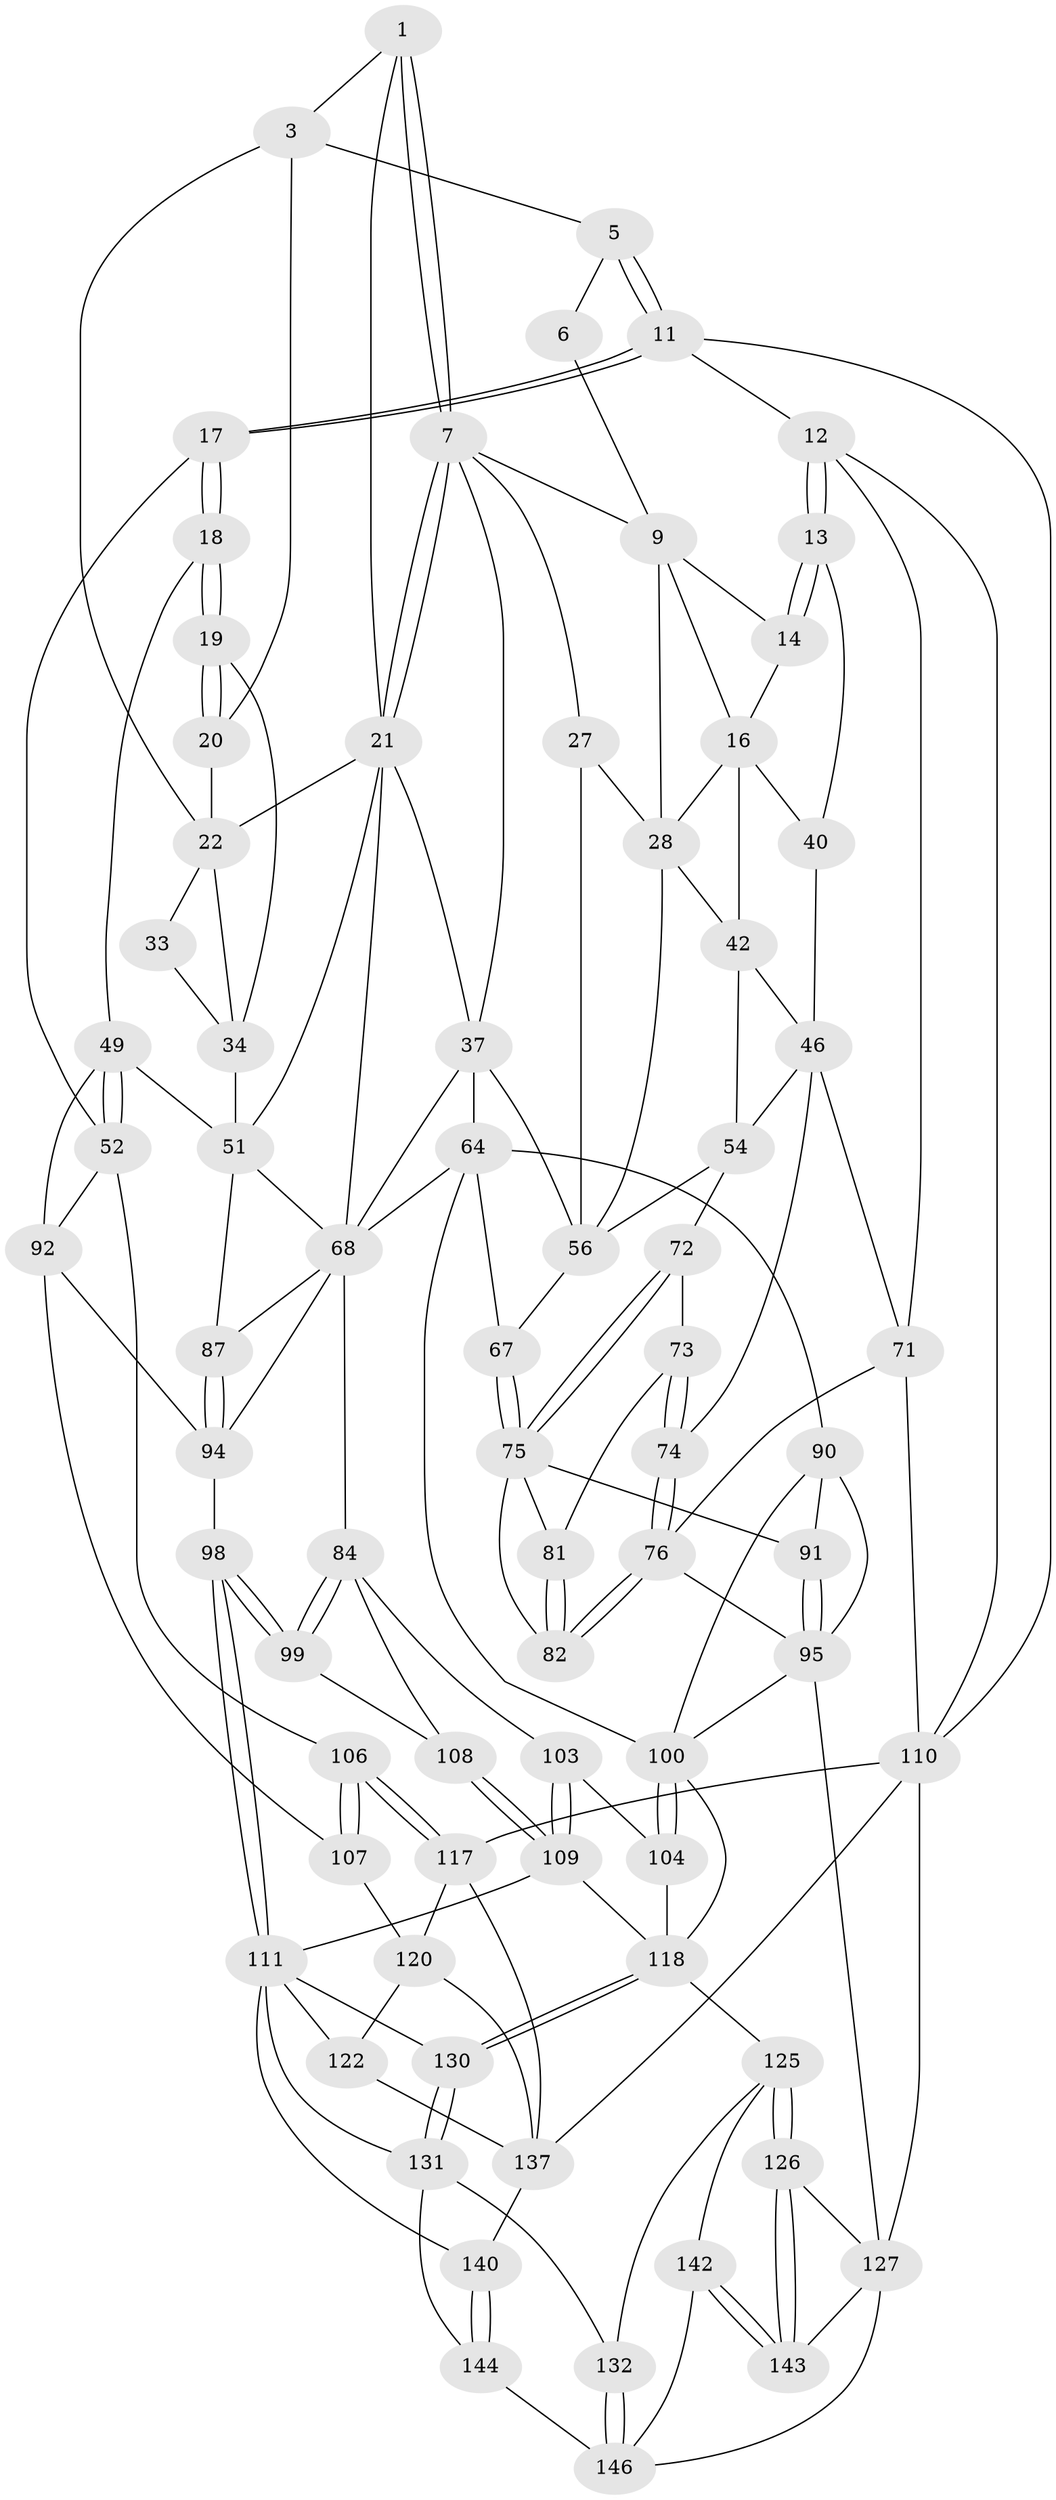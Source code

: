// original degree distribution, {3: 0.013333333333333334, 4: 0.22666666666666666, 5: 0.5466666666666666, 6: 0.21333333333333335}
// Generated by graph-tools (version 1.1) at 2025/21/03/04/25 18:21:04]
// undirected, 75 vertices, 177 edges
graph export_dot {
graph [start="1"]
  node [color=gray90,style=filled];
  1 [pos="+0.5876605324608292+0",super="+2"];
  3 [pos="+0.6519399092843076+0.06300122103798603",super="+4"];
  5 [pos="+0.8724485632257315+0"];
  6 [pos="+0.5863309859310416+0"];
  7 [pos="+0.47882693899140594+0.11069618378236687",super="+8"];
  9 [pos="+0.40117004586030325+0.027048761088495153",super="+15+10"];
  11 [pos="+1+0"];
  12 [pos="+0+0"];
  13 [pos="+0+0"];
  14 [pos="+0.2190423041789692+0"];
  16 [pos="+0.241534997998818+0.10553001273856344",super="+38"];
  17 [pos="+1+0"];
  18 [pos="+0.8924845411508121+0.16182739760103998"];
  19 [pos="+0.8595807365227442+0.14670879204713697"];
  20 [pos="+0.7975714937787737+0"];
  21 [pos="+0.5496238076182953+0.0972485152822267",super="+25"];
  22 [pos="+0.7289846133699648+0.11259930547641141",super="+32+23"];
  27 [pos="+0.42712705840784165+0.2248875992997056"];
  28 [pos="+0.33787523553382837+0.18548552795150125",super="+45+29"];
  33 [pos="+0.6946860881549369+0.24062516933883718"];
  34 [pos="+0.8460796908038299+0.1525086873418753",super="+48"];
  37 [pos="+0.4822366417059623+0.2128076892435284",super="+60"];
  40 [pos="+0.15063594861938717+0.12559604964124724"];
  42 [pos="+0.26709767156956404+0.26665099172001144",super="+43"];
  46 [pos="+0.06567316466096512+0.2875002505282156",super="+47+55"];
  49 [pos="+0.8973145544729876+0.17425390028708482",super="+50"];
  51 [pos="+0.7930972345043495+0.36526794012635694",super="+62"];
  52 [pos="+1+0.3610499800246983",super="+53"];
  54 [pos="+0.19369378286995972+0.3369445480699616",super="+58"];
  56 [pos="+0.2829825317860293+0.2905506643732526",super="+59+57"];
  64 [pos="+0.36674263368983584+0.44285502192430726",super="+65"];
  67 [pos="+0.272844198728815+0.4346728006974926"];
  68 [pos="+0.5417637609092859+0.37672002737141363",super="+69+70"];
  71 [pos="+0+0.2584424440637459",super="+78"];
  72 [pos="+0.20726396245288695+0.3849921662431913"];
  73 [pos="+0.128355798684897+0.40129968388194304"];
  74 [pos="+0.11523325099267498+0.39543088940783977"];
  75 [pos="+0.20992720355307207+0.3892392150340555",super="+80"];
  76 [pos="+0.06729061506585628+0.46502666911505997",super="+77"];
  81 [pos="+0.14198794836658224+0.417122388184397"];
  82 [pos="+0.1332025884218851+0.46218106923173247"];
  84 [pos="+0.5112044280013078+0.5063964276854793",super="+85"];
  87 [pos="+0.6904347258039651+0.42552776634145195"];
  90 [pos="+0.2650192043734639+0.48007688055327347",super="+102"];
  91 [pos="+0.174292290578737+0.4744498209990425"];
  92 [pos="+0.8607043165061936+0.40776845767800357",super="+93"];
  94 [pos="+0.7086210693952982+0.588748198819671",super="+97"];
  95 [pos="+0.08641266873374921+0.6371949535295949",super="+96+105"];
  98 [pos="+0.6395430088318594+0.6059240643968182"];
  99 [pos="+0.5879687031614352+0.5790205216764271"];
  100 [pos="+0.35352381497413216+0.5850502033425359",super="+101"];
  103 [pos="+0.4219402699516958+0.61664359832638"];
  104 [pos="+0.3813900632266588+0.6233707078400423",super="+113"];
  106 [pos="+1+0.6672849976971623"];
  107 [pos="+0.8485942213889489+0.6544389705062991"];
  108 [pos="+0.5096656055505702+0.5940393741461005"];
  109 [pos="+0.4918942485912834+0.6613713568687837",super="+112"];
  110 [pos="+0+1",super="+116"];
  111 [pos="+0.5854337767546334+0.6901325134070206",super="+123"];
  117 [pos="+1+0.917262513124029",super="+134"];
  118 [pos="+0.421867805272868+0.7770527085106699",super="+119"];
  120 [pos="+0.8426971261331071+0.668795508108334",super="+121"];
  122 [pos="+0.7401824879060735+0.7591302981035662"];
  125 [pos="+0.2546665417911683+0.7927561508067196",super="+133"];
  126 [pos="+0.15799727436419164+0.84416828557582"];
  127 [pos="+0.09101357361194605+0.7623965657475987",super="+141"];
  130 [pos="+0.42608670491774814+0.8080330956585138"];
  131 [pos="+0.4190011986390313+0.8240613860279935",super="+145"];
  132 [pos="+0.38734096376176286+0.8495850830274131"];
  137 [pos="+0.8453050103138067+0.8824717685958153",super="+138"];
  140 [pos="+0.7053930302129008+0.9018015522831438"];
  142 [pos="+0.2327252879761523+0.9949247748950579"];
  143 [pos="+0.15776618310452134+1"];
  144 [pos="+0.5578321738546178+1"];
  146 [pos="+0.37074632920762907+0.9047803312971521",super="+147"];
  1 -- 7;
  1 -- 7;
  1 -- 3;
  1 -- 21;
  3 -- 20;
  3 -- 5;
  3 -- 22;
  5 -- 6;
  5 -- 11;
  5 -- 11;
  6 -- 9;
  7 -- 21;
  7 -- 21;
  7 -- 9;
  7 -- 27;
  7 -- 37;
  9 -- 16;
  9 -- 28;
  9 -- 14;
  11 -- 12;
  11 -- 17;
  11 -- 17;
  11 -- 110;
  12 -- 13;
  12 -- 13;
  12 -- 71;
  12 -- 110;
  13 -- 14;
  13 -- 14;
  13 -- 40;
  14 -- 16;
  16 -- 40;
  16 -- 42 [weight=2];
  16 -- 28;
  17 -- 18;
  17 -- 18;
  17 -- 52;
  18 -- 19;
  18 -- 19;
  18 -- 49;
  19 -- 20;
  19 -- 20;
  19 -- 34;
  20 -- 22;
  21 -- 51;
  21 -- 68;
  21 -- 37;
  21 -- 22 [weight=2];
  22 -- 33 [weight=2];
  22 -- 34;
  27 -- 28;
  27 -- 56;
  28 -- 56;
  28 -- 42;
  33 -- 34;
  34 -- 51;
  37 -- 64;
  37 -- 68;
  37 -- 56;
  40 -- 46;
  42 -- 54;
  42 -- 46;
  46 -- 71;
  46 -- 54;
  46 -- 74;
  49 -- 52;
  49 -- 52;
  49 -- 51;
  49 -- 92;
  51 -- 87;
  51 -- 68;
  52 -- 92;
  52 -- 106;
  54 -- 72;
  54 -- 56;
  56 -- 67;
  64 -- 68;
  64 -- 90;
  64 -- 67;
  64 -- 100;
  67 -- 75;
  67 -- 75;
  68 -- 84 [weight=2];
  68 -- 87;
  68 -- 94;
  71 -- 76;
  71 -- 110;
  72 -- 73;
  72 -- 75;
  72 -- 75;
  73 -- 74;
  73 -- 74;
  73 -- 81;
  74 -- 76;
  74 -- 76;
  75 -- 91;
  75 -- 81;
  75 -- 82;
  76 -- 82;
  76 -- 82;
  76 -- 95;
  81 -- 82;
  81 -- 82;
  84 -- 99;
  84 -- 99;
  84 -- 108;
  84 -- 103;
  87 -- 94;
  87 -- 94;
  90 -- 91;
  90 -- 95;
  90 -- 100;
  91 -- 95;
  91 -- 95;
  92 -- 107;
  92 -- 94;
  94 -- 98;
  95 -- 127;
  95 -- 100;
  98 -- 99;
  98 -- 99;
  98 -- 111;
  98 -- 111;
  99 -- 108;
  100 -- 104 [weight=2];
  100 -- 104;
  100 -- 118;
  103 -- 104;
  103 -- 109;
  103 -- 109;
  104 -- 118;
  106 -- 107;
  106 -- 107;
  106 -- 117;
  106 -- 117;
  107 -- 120;
  108 -- 109;
  108 -- 109;
  109 -- 118;
  109 -- 111;
  110 -- 117;
  110 -- 137;
  110 -- 127 [weight=2];
  111 -- 130;
  111 -- 131;
  111 -- 122;
  111 -- 140;
  117 -- 120;
  117 -- 137;
  118 -- 130;
  118 -- 130;
  118 -- 125;
  120 -- 137;
  120 -- 122;
  122 -- 137;
  125 -- 126;
  125 -- 126;
  125 -- 132;
  125 -- 142;
  126 -- 127;
  126 -- 143;
  126 -- 143;
  127 -- 143;
  127 -- 146;
  130 -- 131;
  130 -- 131;
  131 -- 132;
  131 -- 144;
  132 -- 146;
  132 -- 146;
  137 -- 140;
  140 -- 144;
  140 -- 144;
  142 -- 143;
  142 -- 143;
  142 -- 146;
  144 -- 146;
}
